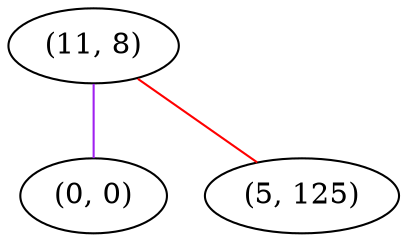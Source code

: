 graph "" {
"(11, 8)";
"(0, 0)";
"(5, 125)";
"(11, 8)" -- "(0, 0)"  [color=purple, key=0, weight=4];
"(11, 8)" -- "(5, 125)"  [color=red, key=0, weight=1];
}
